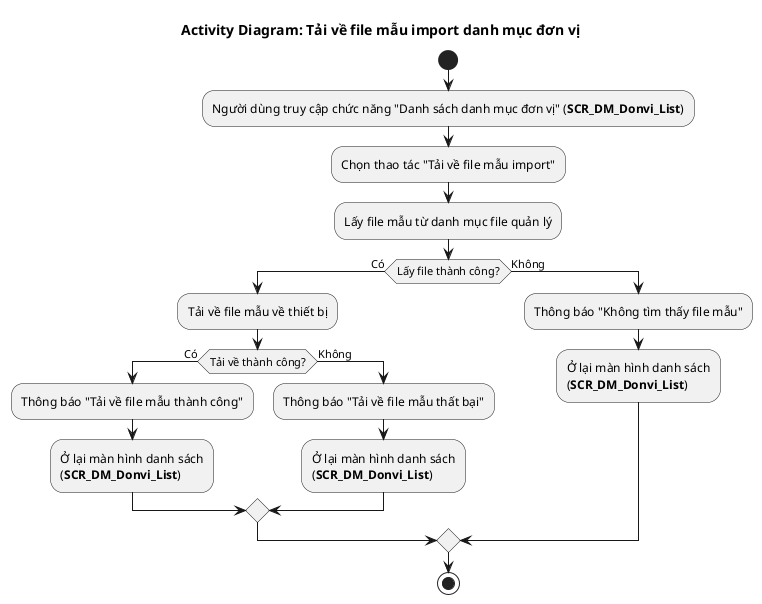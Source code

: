 @startuml AD_DM_Donvi_Download_Temp
!pragma layout smetana
title Activity Diagram: Tải về file mẫu import danh mục đơn vị
start
:Người dùng truy cập chức năng "Danh sách danh mục đơn vị" (**SCR_DM_Donvi_List**);
:Chọn thao tác "Tải về file mẫu import";
:Lấy file mẫu từ danh mục file quản lý;
if (Lấy file thành công?) then (Có)
  :Tải về file mẫu về thiết bị;
  if (Tải về thành công?) then (Có)
    :Thông báo "Tải về file mẫu thành công";
    :Ở lại màn hình danh sách\n(**SCR_DM_Donvi_List**);
  else (Không)
    :Thông báo "Tải về file mẫu thất bại";
    :Ở lại màn hình danh sách\n(**SCR_DM_Donvi_List**);
  endif
else (Không)
  :Thông báo "Không tìm thấy file mẫu";
  :Ở lại màn hình danh sách\n(**SCR_DM_Donvi_List**);
endif
stop
@enduml